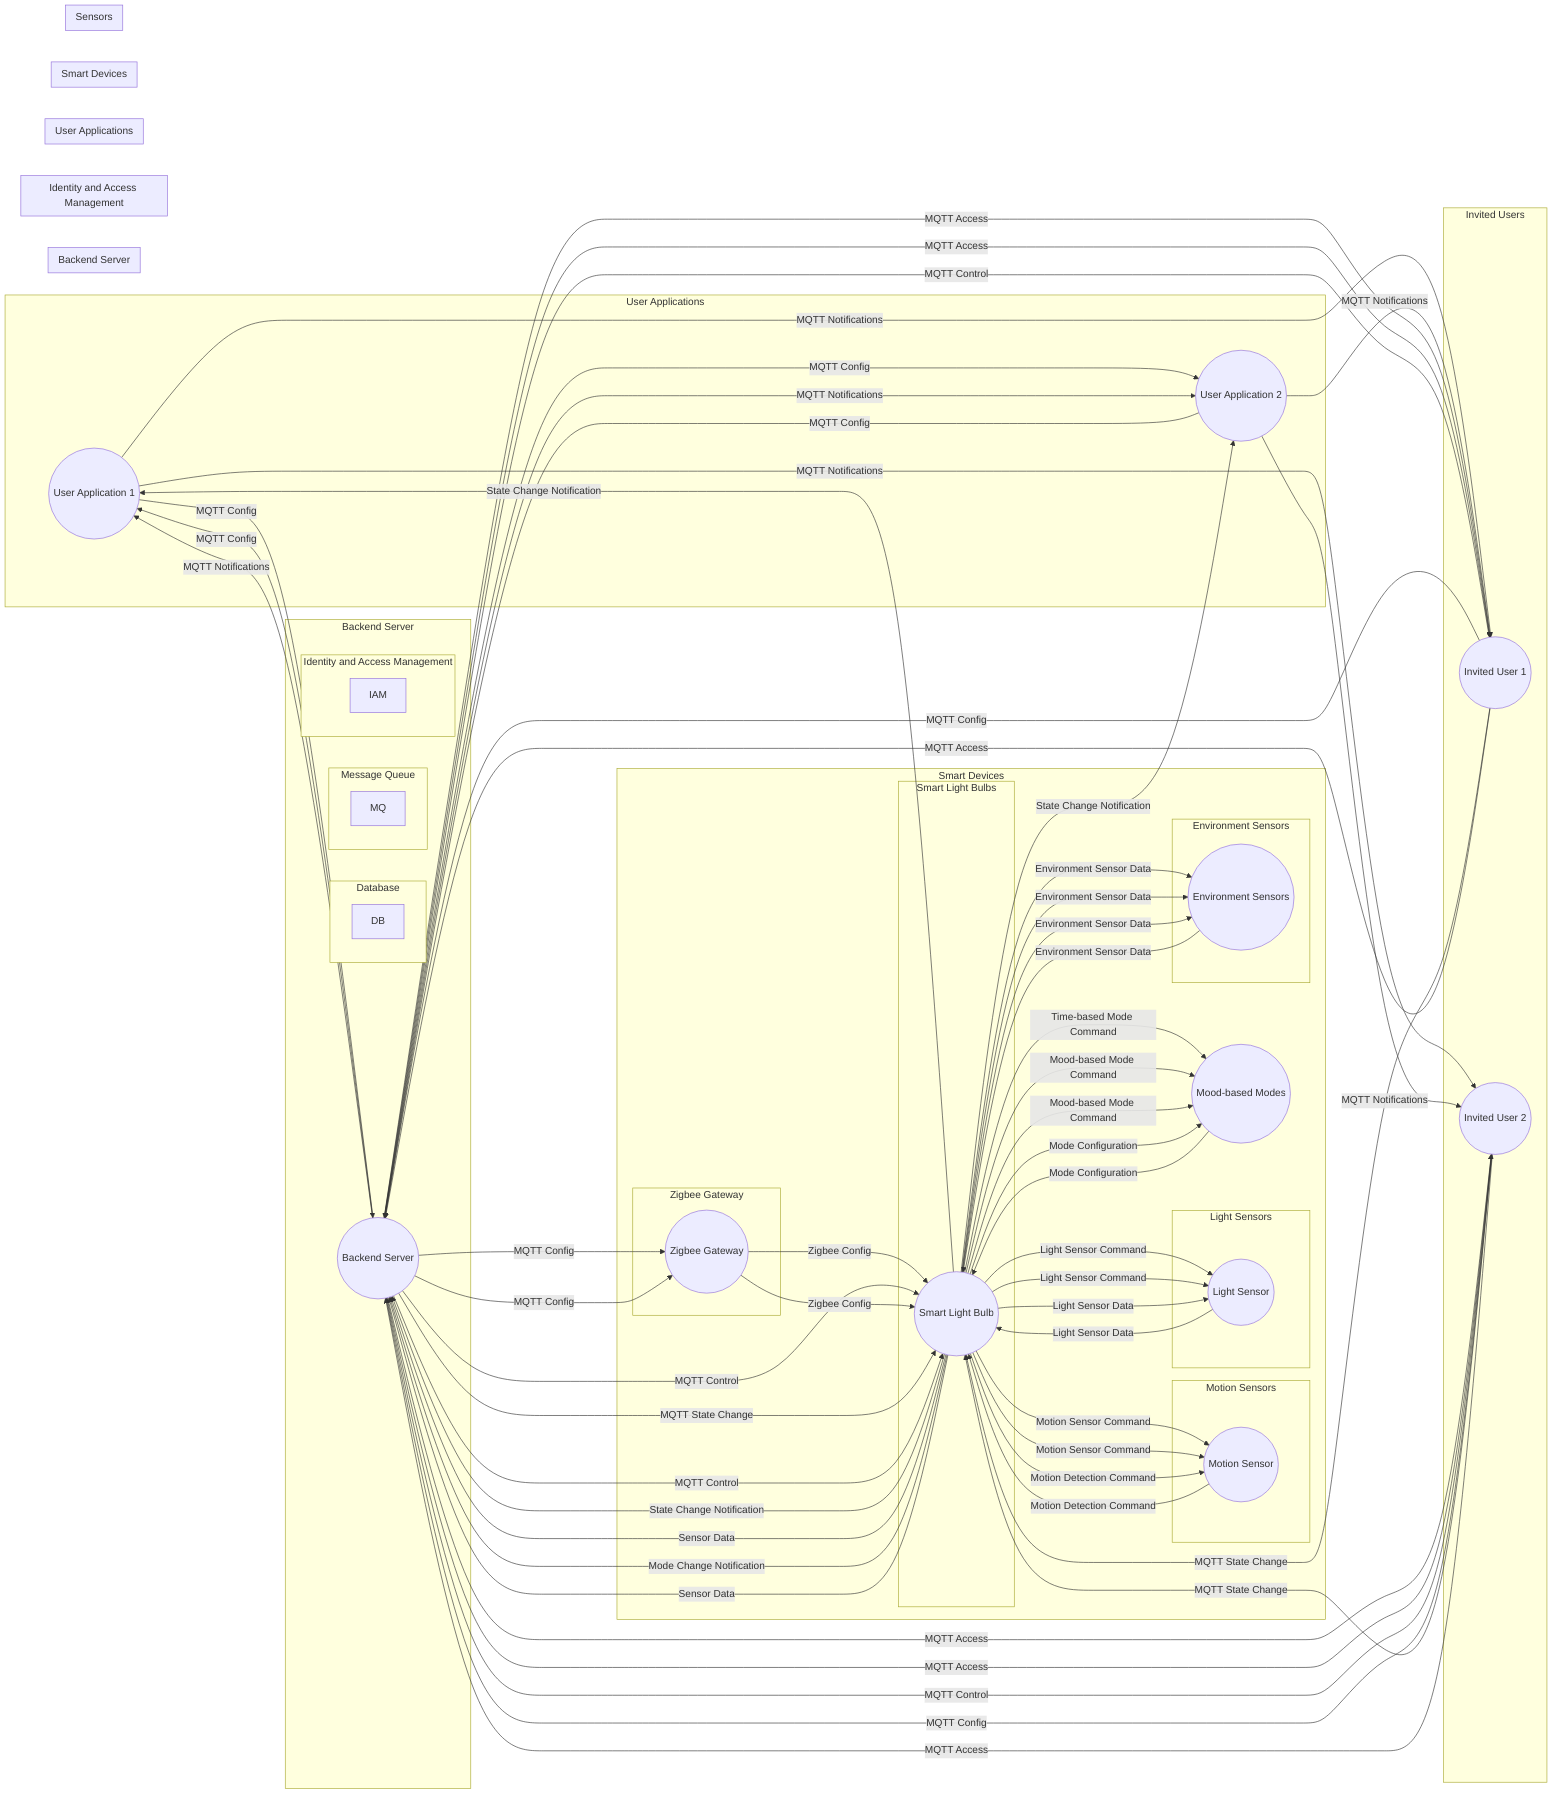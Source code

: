 flowchart LR

subgraph User Applications
  UA1((User Application 1))
  UA2((User Application 2))
end

subgraph Backend Server
  BS((Backend Server))
  subgraph Database
    DB
  end

  subgraph Message Queue
    MQ
  end

  subgraph Identity and Access Management
    IAM
  end
end

subgraph Smart Devices
  subgraph Zigbee Gateway
    ZG((Zigbee Gateway))
  end

  subgraph Smart Light Bulbs
    LB((Smart Light Bulb))
  end

  subgraph Motion Sensors
    MS((Motion Sensor))
  end

  subgraph Light Sensors
    LS((Light Sensor))
  end

  subgraph Environment Sensors
    ES((Environment Sensors))
  end

  MM((Mood-based Modes))
end

subgraph Invited Users
  IU1((Invited User 1))
  IU2((Invited User 2))
end

UA1 -->|MQTT Config| BS
UA2 -->|MQTT Config| BS
BS -->|MQTT Config| ZG
ZG -->|Zigbee Config| LB
LB -->|Time-based Mode Command| MM
LB -->|Motion Sensor Command| MS
LB -->|Light Sensor Command| LS
LB -->|Environment Sensor Data| ES
LB -->|Mood-based Mode Command| MM

LB -->|State Change Notification| BS
LB -->|Sensor Data| BS
LB -->|Mode Change Notification| BS
LB -->|State Change Notification| UA1
LB -->|State Change Notification| UA2

UA1 -->|MQTT Notifications| IU1
UA1 -->|MQTT Notifications| IU2
UA2 -->|MQTT Notifications| IU1
UA2 -->|MQTT Notifications| IU2

IU1 -->|MQTT Control| BS
IU2 -->|MQTT Control| BS
BS -->|MQTT Control| LB
LB -->|Motion Sensor Command| MS
LB -->|Light Sensor Command| LS
LB -->|Environment Sensor Data| ES
LB -->|Mood-based Mode Command| MM
IU1 -->|MQTT Config| BS
IU2 -->|MQTT Config| BS
BS -->|MQTT Config| ZG
ZG -->|Zigbee Config| LB
IU1 -->|MQTT State Change| LB
IU2 -->|MQTT State Change| LB
LB -->|Motion Detection Command| MS
LB -->|Light Sensor Data| LS
LB -->|Environment Sensor Data| ES
LB -->|Mode Configuration| MM
IU1 -->|MQTT Access| BS
IU2 -->|MQTT Access| BS
BS -->|MQTT Access| IU1
BS -->|MQTT Access| IU2

subgraph Backend Server
  BS
end

subgraph Identity and Access Management
  IAM
end

subgraph User Applications
  UA1
  UA2
end

subgraph Smart Devices
  ZG
  LB
  MS
  LS
  ES
  MM
end

subgraph Sensors
  MS
  LS
  ES
end

BS -->|MQTT Config| UA1
BS -->|MQTT Config| UA2
BS -->|MQTT State Change| LB
BS -->|MQTT Access| IU1
BS -->|MQTT Access| IU2
BS -->|MQTT Control| LB
BS -->|MQTT Notifications| UA1
BS -->|MQTT Notifications| UA2
LB -->|Sensor Data| BS
LS -->|Light Sensor Data| LB
MS -->|Motion Detection Command| LB
ES -->|Environment Sensor Data| LB
MM -->|Mode Configuration| LB